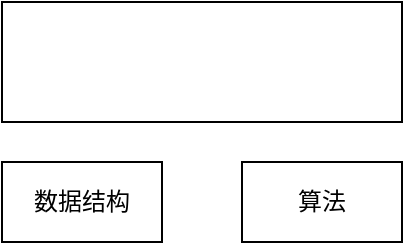 <mxfile version="12.9.6" type="github">
  <diagram id="Er0rAxe5C16hXDJ01qfa" name="Page-1">
    <mxGraphModel dx="946" dy="591" grid="1" gridSize="10" guides="1" tooltips="1" connect="1" arrows="1" fold="1" page="1" pageScale="1" pageWidth="827" pageHeight="1169" math="0" shadow="0">
      <root>
        <mxCell id="0" />
        <mxCell id="1" parent="0" />
        <mxCell id="nzN5_PNL8xSSOz-GQ9Qq-1" value="数据结构" style="rounded=0;whiteSpace=wrap;html=1;" vertex="1" parent="1">
          <mxGeometry x="160" y="240" width="80" height="40" as="geometry" />
        </mxCell>
        <mxCell id="nzN5_PNL8xSSOz-GQ9Qq-3" value="算法" style="rounded=0;whiteSpace=wrap;html=1;" vertex="1" parent="1">
          <mxGeometry x="280" y="240" width="80" height="40" as="geometry" />
        </mxCell>
        <mxCell id="nzN5_PNL8xSSOz-GQ9Qq-4" value="" style="rounded=0;whiteSpace=wrap;html=1;" vertex="1" parent="1">
          <mxGeometry x="160" y="160" width="200" height="60" as="geometry" />
        </mxCell>
      </root>
    </mxGraphModel>
  </diagram>
</mxfile>
